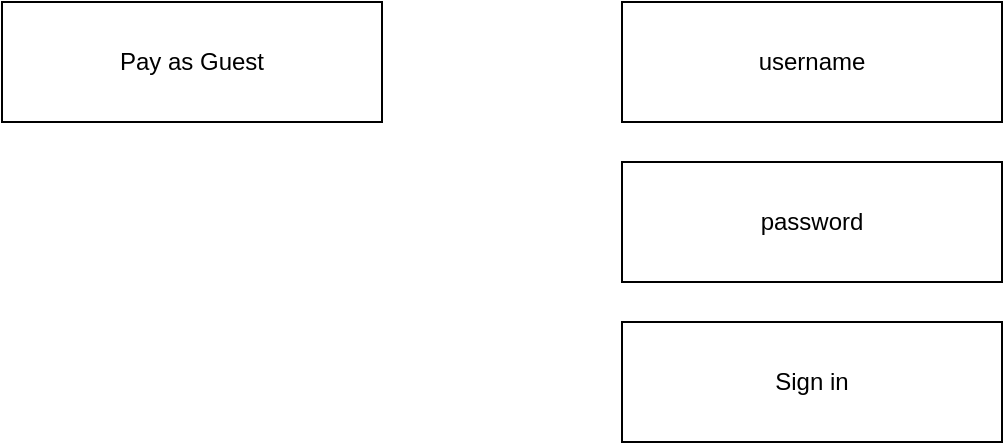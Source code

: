 <mxfile version="14.2.3" type="github" pages="4">
  <diagram id="E3Rx2xKXkaYTa4BLorXU" name="Landing-page">
    <mxGraphModel dx="1278" dy="548" grid="1" gridSize="10" guides="1" tooltips="1" connect="1" arrows="1" fold="1" page="1" pageScale="1" pageWidth="850" pageHeight="1100" math="0" shadow="0">
      <root>
        <mxCell id="0" />
        <mxCell id="1" parent="0" />
        <mxCell id="mGxFwco67nXitEoOa0be-2" value="Pay as Guest" style="rounded=0;whiteSpace=wrap;html=1;" parent="1" vertex="1">
          <mxGeometry x="80" y="40" width="190" height="60" as="geometry" />
        </mxCell>
        <mxCell id="mGxFwco67nXitEoOa0be-3" value="username" style="rounded=0;whiteSpace=wrap;html=1;" parent="1" vertex="1">
          <mxGeometry x="390" y="40" width="190" height="60" as="geometry" />
        </mxCell>
        <mxCell id="mGxFwco67nXitEoOa0be-4" value="password" style="rounded=0;whiteSpace=wrap;html=1;" parent="1" vertex="1">
          <mxGeometry x="390" y="120" width="190" height="60" as="geometry" />
        </mxCell>
        <mxCell id="mGxFwco67nXitEoOa0be-5" value="Sign in" style="rounded=0;whiteSpace=wrap;html=1;" parent="1" vertex="1">
          <mxGeometry x="390" y="200" width="190" height="60" as="geometry" />
        </mxCell>
      </root>
    </mxGraphModel>
  </diagram>
  <diagram id="DP0_xS1PbJPN5vV5RMd1" name="Homepage">
    <mxGraphModel dx="1278" dy="548" grid="1" gridSize="10" guides="1" tooltips="1" connect="1" arrows="1" fold="1" page="1" pageScale="1" pageWidth="850" pageHeight="1100" math="0" shadow="0">
      <root>
        <mxCell id="QkDWwZ7mr_dNyhM_nHd2-0" />
        <mxCell id="QkDWwZ7mr_dNyhM_nHd2-1" parent="QkDWwZ7mr_dNyhM_nHd2-0" />
        <mxCell id="QkDWwZ7mr_dNyhM_nHd2-2" value="Detail page" style="whiteSpace=wrap;html=1;aspect=fixed;" parent="QkDWwZ7mr_dNyhM_nHd2-1" vertex="1">
          <mxGeometry x="300" y="110" width="470" height="470" as="geometry" />
        </mxCell>
        <mxCell id="h9-FtjeKPB7rPtecSa4b-0" value="Top menu" style="rounded=0;whiteSpace=wrap;html=1;" parent="QkDWwZ7mr_dNyhM_nHd2-1" vertex="1">
          <mxGeometry x="70" y="10" width="700" height="60" as="geometry" />
        </mxCell>
        <mxCell id="h9-FtjeKPB7rPtecSa4b-1" value="Left Menu" style="rounded=0;whiteSpace=wrap;html=1;" parent="QkDWwZ7mr_dNyhM_nHd2-1" vertex="1">
          <mxGeometry x="70" y="110" width="200" height="470" as="geometry" />
        </mxCell>
      </root>
    </mxGraphModel>
  </diagram>
  <diagram id="C2aDRS830pEBH73zyD1X" name="OnBoarding Pipeline">
    <mxGraphModel dx="1278" dy="548" grid="1" gridSize="10" guides="1" tooltips="1" connect="1" arrows="1" fold="1" page="1" pageScale="1" pageWidth="850" pageHeight="1100" math="0" shadow="0">
      <root>
        <mxCell id="QQOZxeTXkolohP3FQPzb-0" />
        <mxCell id="QQOZxeTXkolohP3FQPzb-1" parent="QQOZxeTXkolohP3FQPzb-0" />
        <mxCell id="QQOZxeTXkolohP3FQPzb-5" value="" style="edgeStyle=orthogonalEdgeStyle;rounded=0;orthogonalLoop=1;jettySize=auto;html=1;" parent="QQOZxeTXkolohP3FQPzb-1" source="QQOZxeTXkolohP3FQPzb-2" target="QQOZxeTXkolohP3FQPzb-3" edge="1">
          <mxGeometry relative="1" as="geometry" />
        </mxCell>
        <mxCell id="QQOZxeTXkolohP3FQPzb-2" value="Onboarding Web UI&lt;br&gt;Customer name&lt;br&gt;Customer Image&lt;br&gt;Description" style="whiteSpace=wrap;html=1;aspect=fixed;" parent="QQOZxeTXkolohP3FQPzb-1" vertex="1">
          <mxGeometry x="125" y="100" width="110" height="110" as="geometry" />
        </mxCell>
        <mxCell id="QQOZxeTXkolohP3FQPzb-6" value="" style="edgeStyle=orthogonalEdgeStyle;rounded=0;orthogonalLoop=1;jettySize=auto;html=1;" parent="QQOZxeTXkolohP3FQPzb-1" source="QQOZxeTXkolohP3FQPzb-3" target="QQOZxeTXkolohP3FQPzb-4" edge="1">
          <mxGeometry relative="1" as="geometry" />
        </mxCell>
        <mxCell id="QQOZxeTXkolohP3FQPzb-3" value="Create Resources for the customer" style="rounded=0;whiteSpace=wrap;html=1;" parent="QQOZxeTXkolohP3FQPzb-1" vertex="1">
          <mxGeometry x="365" y="100" width="120" height="110" as="geometry" />
        </mxCell>
        <mxCell id="QQOZxeTXkolohP3FQPzb-4" value="RDS - Aurora Postgres&lt;br&gt;Secrets Manager -Store the RDS credentials in Secrets Manager&lt;br&gt;Set up backup procedures, enable logging etc&lt;br&gt;&lt;br&gt;ECS Fargate cluster - Web Api - Minimum 1 tasks.&lt;br&gt;&lt;br&gt;Cognito User Pool - Create app client. Set appropriate settings in the user pool&lt;br&gt;&lt;br&gt;1 - API&amp;nbsp; gateway - HTTP (With Routes and integrations with ECS Fargate api). Add Custom Authorization having the above Cogntio user pool id&lt;br&gt;&lt;br&gt;Execute the DB scripts from codecommit to create the db in the RDS&lt;br&gt;Deploy the webapi code from codecommit -&amp;nbsp;&lt;a href=&quot;https://console.aws.amazon.com/codesuite/codecommit/repositories/OC-OM-API/browse?region=us-east-1&quot; style=&quot;background-color: rgb(255 , 255 , 255) ; font-family: &amp;#34;amazon ember&amp;#34; , &amp;#34;helvetica neue&amp;#34; , &amp;#34;roboto&amp;#34; , &amp;#34;arial&amp;#34; , sans-serif ; font-size: 14px&quot;&gt;OC-OM-API&lt;/a&gt;&lt;br&gt;Deploy the front end code from codecommit&lt;br&gt;&lt;a href=&quot;https://console.aws.amazon.com/codesuite/codecommit/repositories/OC-OM-FrontEnd/browse?region=us-east-1&quot; style=&quot;background-color: rgb(255 , 255 , 255) ; font-family: &amp;#34;amazon ember&amp;#34; , &amp;#34;helvetica neue&amp;#34; , &amp;#34;roboto&amp;#34; , &amp;#34;arial&amp;#34; , sans-serif ; font-size: 14px&quot;&gt;OC-OM-FrontEnd&lt;/a&gt;,&amp;nbsp;&lt;a href=&quot;https://console.aws.amazon.com/codesuite/codecommit/repositories/OC-CM-FrontEnd/browse?region=us-east-1&quot; style=&quot;background-color: rgb(255 , 255 , 255) ; font-family: &amp;#34;amazon ember&amp;#34; , &amp;#34;helvetica neue&amp;#34; , &amp;#34;roboto&amp;#34; , &amp;#34;arial&amp;#34; , sans-serif ; font-size: 14px&quot;&gt;OC-CM-FrontEnd&lt;/a&gt;&lt;br&gt;&lt;br&gt;Lambda - Create a lambda for PDF generation. The lambda code will be in the codecommit -&amp;nbsp;&lt;a href=&quot;https://console.aws.amazon.com/codesuite/codecommit/repositories/OC-Invoice-Generation/browse?region=us-east-1&quot; style=&quot;background-color: rgb(255 , 255 , 255) ; font-family: &amp;#34;amazon ember&amp;#34; , &amp;#34;helvetica neue&amp;#34; , &amp;#34;roboto&amp;#34; , &amp;#34;arial&amp;#34; , sans-serif ; font-size: 14px&quot;&gt;OC-Invoice-Generation&lt;/a&gt;&lt;br&gt;&lt;br&gt;3 - S3 buckets to store the front end published code(company backend app, Order management app, Customer Portal app)&lt;br&gt;3 - Cloudfront urls for the front end apps&lt;br&gt;Attach ACM certs to the front end app&lt;br&gt;&lt;br&gt;1 - S3 bucket - deployment files - Create multiple folders to store the artifacts for all the projects&lt;br&gt;&lt;br&gt;Appropriate IAM Policies, Roles to be created.&lt;br&gt;Appropriate Infrastructure assets like VPC, Subnet, Route tables, Security Groups, Load balancers to be created.&lt;br&gt;HAVE PROPER NAMING CONVENTION FOR ALL RESOURCES - Prefix with oc-customerid-resource&lt;br&gt;TAGS should be created( costcenter - omegacommerce, app - company portal/order portal/customer portal, owner - xyz, customerid - autogenerated id from dynamo)&lt;br&gt;Notifications, alarms wherever possible" style="whiteSpace=wrap;html=1;aspect=fixed;" parent="QQOZxeTXkolohP3FQPzb-1" vertex="1">
          <mxGeometry x="125" y="230" width="585" height="585" as="geometry" />
        </mxCell>
      </root>
    </mxGraphModel>
  </diagram>
  <diagram id="6e6vmA8NHJwdxGv9Xscf" name="Architecture">
    <mxGraphModel dx="1278" dy="548" grid="1" gridSize="10" guides="1" tooltips="1" connect="1" arrows="1" fold="1" page="1" pageScale="1" pageWidth="850" pageHeight="1100" math="0" shadow="0">
      <root>
        <mxCell id="d_cK_WEf3hAIwTRp0_HH-0" />
        <mxCell id="d_cK_WEf3hAIwTRp0_HH-1" parent="d_cK_WEf3hAIwTRp0_HH-0" />
        <mxCell id="d_cK_WEf3hAIwTRp0_HH-9" style="edgeStyle=orthogonalEdgeStyle;rounded=0;orthogonalLoop=1;jettySize=auto;html=1;entryX=0;entryY=0.5;entryDx=0;entryDy=0;" parent="d_cK_WEf3hAIwTRp0_HH-1" source="d_cK_WEf3hAIwTRp0_HH-2" target="d_cK_WEf3hAIwTRp0_HH-4" edge="1">
          <mxGeometry relative="1" as="geometry">
            <Array as="points">
              <mxPoint x="100" y="230" />
            </Array>
          </mxGeometry>
        </mxCell>
        <mxCell id="d_cK_WEf3hAIwTRp0_HH-10" style="edgeStyle=orthogonalEdgeStyle;rounded=0;orthogonalLoop=1;jettySize=auto;html=1;entryX=0;entryY=0.5;entryDx=0;entryDy=0;" parent="d_cK_WEf3hAIwTRp0_HH-1" source="d_cK_WEf3hAIwTRp0_HH-2" target="d_cK_WEf3hAIwTRp0_HH-5" edge="1">
          <mxGeometry relative="1" as="geometry">
            <Array as="points">
              <mxPoint x="100" y="320" />
            </Array>
          </mxGeometry>
        </mxCell>
        <mxCell id="QiPn1_x6uKjbwOPFFpC_-17" style="edgeStyle=orthogonalEdgeStyle;rounded=0;orthogonalLoop=1;jettySize=auto;html=1;" edge="1" parent="d_cK_WEf3hAIwTRp0_HH-1" source="d_cK_WEf3hAIwTRp0_HH-2" target="QiPn1_x6uKjbwOPFFpC_-16">
          <mxGeometry relative="1" as="geometry" />
        </mxCell>
        <mxCell id="d_cK_WEf3hAIwTRp0_HH-2" value="Company Users Auth&lt;br&gt;Company &amp;amp; Order Portal users will be authenticated against Company Cognito User Pool created." style="ellipse;whiteSpace=wrap;html=1;" parent="d_cK_WEf3hAIwTRp0_HH-1" vertex="1">
          <mxGeometry y="40" width="200" height="120" as="geometry" />
        </mxCell>
        <mxCell id="QiPn1_x6uKjbwOPFFpC_-2" style="edgeStyle=orthogonalEdgeStyle;rounded=0;orthogonalLoop=1;jettySize=auto;html=1;exitX=1;exitY=0.5;exitDx=0;exitDy=0;" edge="1" parent="d_cK_WEf3hAIwTRp0_HH-1" source="d_cK_WEf3hAIwTRp0_HH-4" target="QiPn1_x6uKjbwOPFFpC_-1">
          <mxGeometry relative="1" as="geometry" />
        </mxCell>
        <mxCell id="d_cK_WEf3hAIwTRp0_HH-4" value="Company Portal" style="rounded=0;whiteSpace=wrap;html=1;" parent="d_cK_WEf3hAIwTRp0_HH-1" vertex="1">
          <mxGeometry x="260" y="200" width="120" height="60" as="geometry" />
        </mxCell>
        <mxCell id="QiPn1_x6uKjbwOPFFpC_-5" style="edgeStyle=orthogonalEdgeStyle;rounded=0;orthogonalLoop=1;jettySize=auto;html=1;entryX=0.5;entryY=1;entryDx=0;entryDy=0;" edge="1" parent="d_cK_WEf3hAIwTRp0_HH-1" source="d_cK_WEf3hAIwTRp0_HH-5" target="QiPn1_x6uKjbwOPFFpC_-1">
          <mxGeometry relative="1" as="geometry" />
        </mxCell>
        <mxCell id="d_cK_WEf3hAIwTRp0_HH-5" value="Order Portal" style="rounded=0;whiteSpace=wrap;html=1;" parent="d_cK_WEf3hAIwTRp0_HH-1" vertex="1">
          <mxGeometry x="260" y="289.68" width="120" height="60" as="geometry" />
        </mxCell>
        <mxCell id="QiPn1_x6uKjbwOPFFpC_-4" style="edgeStyle=orthogonalEdgeStyle;rounded=0;orthogonalLoop=1;jettySize=auto;html=1;" edge="1" parent="d_cK_WEf3hAIwTRp0_HH-1" source="d_cK_WEf3hAIwTRp0_HH-6" target="QiPn1_x6uKjbwOPFFpC_-1">
          <mxGeometry relative="1" as="geometry" />
        </mxCell>
        <mxCell id="d_cK_WEf3hAIwTRp0_HH-6" value="Customer Portal" style="rounded=0;whiteSpace=wrap;html=1;" parent="d_cK_WEf3hAIwTRp0_HH-1" vertex="1">
          <mxGeometry x="260" y="380" width="120" height="60" as="geometry" />
        </mxCell>
        <mxCell id="QiPn1_x6uKjbwOPFFpC_-7" style="edgeStyle=orthogonalEdgeStyle;rounded=0;orthogonalLoop=1;jettySize=auto;html=1;entryX=0;entryY=0.5;entryDx=0;entryDy=0;entryPerimeter=0;" edge="1" parent="d_cK_WEf3hAIwTRp0_HH-1" source="QiPn1_x6uKjbwOPFFpC_-1" target="QiPn1_x6uKjbwOPFFpC_-6">
          <mxGeometry relative="1" as="geometry" />
        </mxCell>
        <mxCell id="QiPn1_x6uKjbwOPFFpC_-1" value="Web Api" style="rounded=0;whiteSpace=wrap;html=1;rotation=90;" vertex="1" parent="d_cK_WEf3hAIwTRp0_HH-1">
          <mxGeometry x="437.82" y="281.56" width="240.63" height="76.25" as="geometry" />
        </mxCell>
        <mxCell id="QiPn1_x6uKjbwOPFFpC_-6" value="PostgreSQL DB" style="shape=cylinder3;whiteSpace=wrap;html=1;boundedLbl=1;backgroundOutline=1;size=15;" vertex="1" parent="d_cK_WEf3hAIwTRp0_HH-1">
          <mxGeometry x="690.63" y="257.18" width="80" height="125" as="geometry" />
        </mxCell>
        <mxCell id="QiPn1_x6uKjbwOPFFpC_-9" value="oauth token" style="text;html=1;strokeColor=none;fillColor=none;align=center;verticalAlign=middle;whiteSpace=wrap;rounded=0;" vertex="1" parent="d_cK_WEf3hAIwTRp0_HH-1">
          <mxGeometry x="170" y="210" width="70" height="20" as="geometry" />
        </mxCell>
        <mxCell id="QiPn1_x6uKjbwOPFFpC_-11" value="oauth token" style="text;html=1;strokeColor=none;fillColor=none;align=center;verticalAlign=middle;whiteSpace=wrap;rounded=0;" vertex="1" parent="d_cK_WEf3hAIwTRp0_HH-1">
          <mxGeometry x="180" y="300" width="70" height="20" as="geometry" />
        </mxCell>
        <mxCell id="QiPn1_x6uKjbwOPFFpC_-13" value="oauth token validation" style="text;html=1;strokeColor=none;fillColor=none;align=center;verticalAlign=middle;whiteSpace=wrap;rounded=0;" vertex="1" parent="d_cK_WEf3hAIwTRp0_HH-1">
          <mxGeometry x="450" y="289.68" width="70" height="20" as="geometry" />
        </mxCell>
        <mxCell id="QiPn1_x6uKjbwOPFFpC_-23" style="edgeStyle=orthogonalEdgeStyle;rounded=0;orthogonalLoop=1;jettySize=auto;html=1;entryX=0;entryY=0.5;entryDx=0;entryDy=0;" edge="1" parent="d_cK_WEf3hAIwTRp0_HH-1" source="QiPn1_x6uKjbwOPFFpC_-16" target="d_cK_WEf3hAIwTRp0_HH-6">
          <mxGeometry relative="1" as="geometry" />
        </mxCell>
        <mxCell id="QiPn1_x6uKjbwOPFFpC_-16" value="Customers auth" style="shape=process;whiteSpace=wrap;html=1;backgroundOutline=1;" vertex="1" parent="d_cK_WEf3hAIwTRp0_HH-1">
          <mxGeometry x="40" y="380" width="120" height="60" as="geometry" />
        </mxCell>
        <mxCell id="QiPn1_x6uKjbwOPFFpC_-22" value="The customer will be created in Customer Cognito User Pool from Company/Order Portal. This UserPool will serve as the IDP for the customers to authenticate and login to the Customer Portal" style="text;html=1;strokeColor=none;fillColor=none;align=center;verticalAlign=middle;whiteSpace=wrap;rounded=0;" vertex="1" parent="d_cK_WEf3hAIwTRp0_HH-1">
          <mxGeometry x="10" y="450" width="210" height="100" as="geometry" />
        </mxCell>
        <mxCell id="QiPn1_x6uKjbwOPFFpC_-24" value="oauth token" style="text;html=1;strokeColor=none;fillColor=none;align=center;verticalAlign=middle;whiteSpace=wrap;rounded=0;" vertex="1" parent="d_cK_WEf3hAIwTRp0_HH-1">
          <mxGeometry x="170" y="382.18" width="70" height="20" as="geometry" />
        </mxCell>
        <mxCell id="QiPn1_x6uKjbwOPFFpC_-28" value="&lt;h1&gt;&lt;font style=&quot;font-size: 14px&quot;&gt;Company/Order/Customer Portal:&lt;/font&gt;&lt;/h1&gt;&lt;h1&gt;&lt;font style=&quot;font-size: 14px&quot;&gt;&lt;p style=&quot;font-size: 12px ; font-weight: 400&quot;&gt;Company/Order/Customer Portal front end will be deployed as an angular app&lt;/p&gt;&lt;/font&gt;&lt;/h1&gt;&lt;h1&gt;&lt;span style=&quot;font-size: 12px&quot;&gt;Tech Stack:&lt;/span&gt;&lt;/h1&gt;&lt;h1&gt;&lt;span style=&quot;font-size: 12px ; font-weight: normal&quot;&gt;Angular&lt;/span&gt;&lt;br&gt;&lt;/h1&gt;&lt;p&gt;Typescript&lt;/p&gt;&lt;p&gt;&lt;br&gt;&lt;/p&gt;&lt;p&gt;&lt;br&gt;&lt;/p&gt;&lt;p&gt;&lt;br&gt;&lt;/p&gt;" style="text;html=1;strokeColor=none;fillColor=none;spacing=5;spacingTop=-20;whiteSpace=wrap;overflow=hidden;rounded=0;" vertex="1" parent="d_cK_WEf3hAIwTRp0_HH-1">
          <mxGeometry x="20" y="570" width="250" height="260" as="geometry" />
        </mxCell>
        <mxCell id="QiPn1_x6uKjbwOPFFpC_-31" value="" style="endArrow=none;html=1;" edge="1" parent="d_cK_WEf3hAIwTRp0_HH-1">
          <mxGeometry width="50" height="50" relative="1" as="geometry">
            <mxPoint x="280" y="825" as="sourcePoint" />
            <mxPoint x="280" y="575" as="targetPoint" />
          </mxGeometry>
        </mxCell>
        <mxCell id="QiPn1_x6uKjbwOPFFpC_-32" value="&lt;h1&gt;&lt;font style=&quot;font-size: 14px&quot;&gt;Web API:&lt;/font&gt;&lt;/h1&gt;&lt;p&gt;The web api is the business layer which has all of the business logic for OmegaCommerce&lt;/p&gt;&lt;p&gt;&lt;b&gt;Tech Stack:&lt;/b&gt;&lt;/p&gt;&lt;p&gt;Visual Studio&lt;/p&gt;&lt;p&gt;.Net Core&lt;/p&gt;&lt;p&gt;Entity Framework&lt;/p&gt;&lt;p&gt;Logging to Cloudwatch logs&lt;/p&gt;&lt;p&gt;PostgreSQL DB Calls&lt;/p&gt;&lt;p&gt;&lt;b&gt;&lt;br&gt;&lt;/b&gt;&lt;/p&gt;" style="text;html=1;strokeColor=none;fillColor=none;spacing=5;spacingTop=-20;whiteSpace=wrap;overflow=hidden;rounded=0;" vertex="1" parent="d_cK_WEf3hAIwTRp0_HH-1">
          <mxGeometry x="290" y="565" width="220" height="260" as="geometry" />
        </mxCell>
        <mxCell id="QiPn1_x6uKjbwOPFFpC_-33" value="&lt;h1&gt;&lt;font style=&quot;font-size: 14px&quot;&gt;Database:&lt;/font&gt;&lt;/h1&gt;&lt;p&gt;PostgreSQL will be used as backend DB. All transactional data(OLTP) will be go in one DB. For now, reports will be pulled from this database. Later reporting/OLAP DB will be set up.&lt;/p&gt;&lt;p&gt;&lt;b&gt;Tech Stack:&lt;/b&gt;&lt;br&gt;&lt;/p&gt;&lt;p&gt;&lt;span&gt;PostgreSQL&lt;/span&gt;&lt;br&gt;&lt;/p&gt;&lt;p&gt;&lt;b&gt;&lt;br&gt;&lt;/b&gt;&lt;/p&gt;" style="text;html=1;strokeColor=none;fillColor=none;spacing=5;spacingTop=-20;whiteSpace=wrap;overflow=hidden;rounded=0;" vertex="1" parent="d_cK_WEf3hAIwTRp0_HH-1">
          <mxGeometry x="550" y="565" width="205" height="250" as="geometry" />
        </mxCell>
        <mxCell id="QiPn1_x6uKjbwOPFFpC_-34" value="" style="endArrow=none;html=1;" edge="1" parent="d_cK_WEf3hAIwTRp0_HH-1">
          <mxGeometry width="50" height="50" relative="1" as="geometry">
            <mxPoint x="530" y="815" as="sourcePoint" />
            <mxPoint x="530" y="565" as="targetPoint" />
          </mxGeometry>
        </mxCell>
        <mxCell id="QiPn1_x6uKjbwOPFFpC_-36" value="&lt;h1&gt;OmegaCommerce Architecture&lt;/h1&gt;" style="text;html=1;strokeColor=none;fillColor=none;spacing=5;spacingTop=-20;whiteSpace=wrap;overflow=hidden;rounded=0;" vertex="1" parent="d_cK_WEf3hAIwTRp0_HH-1">
          <mxGeometry x="250" y="30" width="370" height="40" as="geometry" />
        </mxCell>
      </root>
    </mxGraphModel>
  </diagram>
</mxfile>
